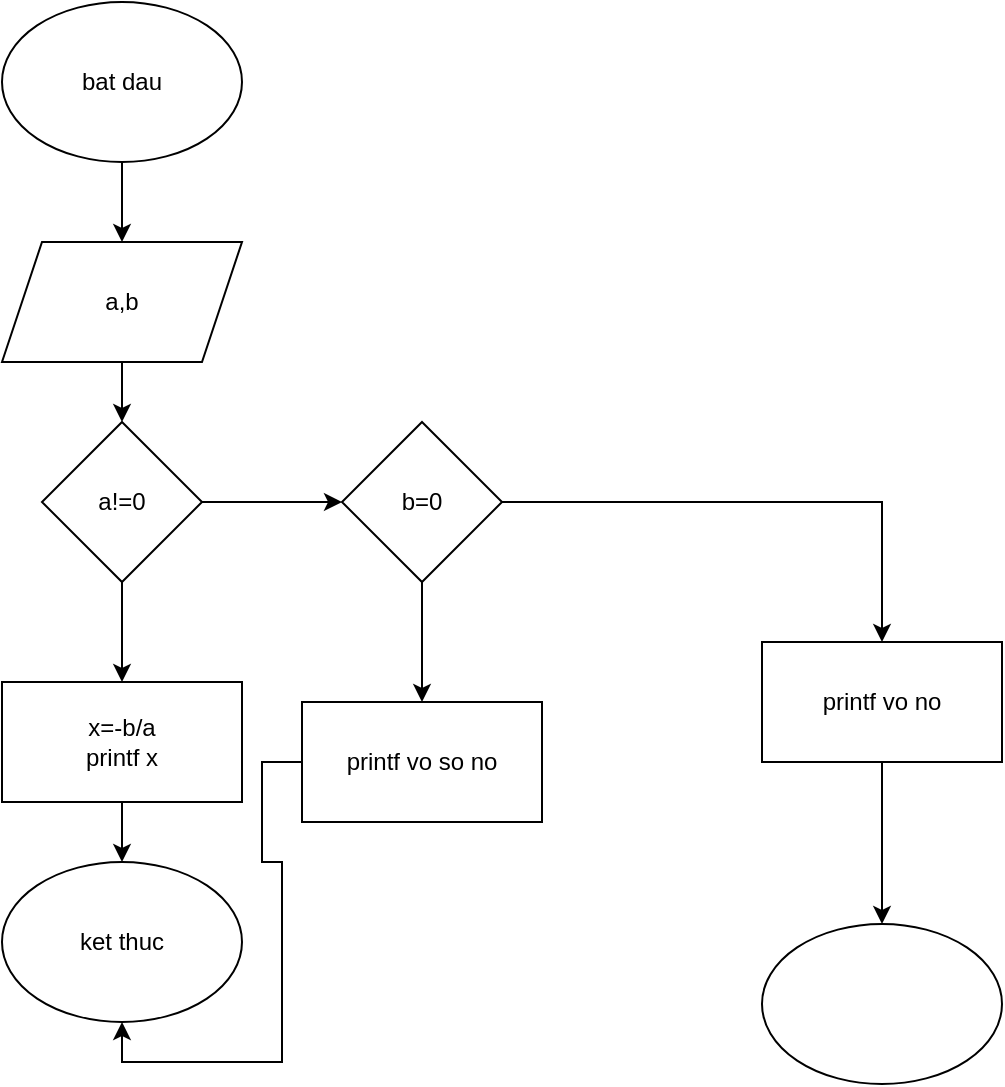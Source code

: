 <mxfile version="24.8.6">
  <diagram name="Page-1" id="RX6thqs5UdjD7-aVRRg_">
    <mxGraphModel dx="430" dy="478" grid="1" gridSize="10" guides="1" tooltips="1" connect="1" arrows="1" fold="1" page="1" pageScale="1" pageWidth="850" pageHeight="1100" math="0" shadow="0">
      <root>
        <mxCell id="0" />
        <mxCell id="1" parent="0" />
        <mxCell id="NGcY1DxJzezFRYTDo-iz-91" style="edgeStyle=orthogonalEdgeStyle;rounded=0;orthogonalLoop=1;jettySize=auto;html=1;" edge="1" parent="1" source="NGcY1DxJzezFRYTDo-iz-90" target="NGcY1DxJzezFRYTDo-iz-92">
          <mxGeometry relative="1" as="geometry">
            <mxPoint x="100" y="330" as="targetPoint" />
          </mxGeometry>
        </mxCell>
        <mxCell id="NGcY1DxJzezFRYTDo-iz-90" value="bat dau" style="ellipse;whiteSpace=wrap;html=1;" vertex="1" parent="1">
          <mxGeometry x="40" y="180" width="120" height="80" as="geometry" />
        </mxCell>
        <mxCell id="NGcY1DxJzezFRYTDo-iz-93" style="edgeStyle=orthogonalEdgeStyle;rounded=0;orthogonalLoop=1;jettySize=auto;html=1;" edge="1" parent="1" source="NGcY1DxJzezFRYTDo-iz-92" target="NGcY1DxJzezFRYTDo-iz-94">
          <mxGeometry relative="1" as="geometry">
            <mxPoint x="100" y="430" as="targetPoint" />
          </mxGeometry>
        </mxCell>
        <mxCell id="NGcY1DxJzezFRYTDo-iz-92" value="a,b" style="shape=parallelogram;perimeter=parallelogramPerimeter;whiteSpace=wrap;html=1;fixedSize=1;" vertex="1" parent="1">
          <mxGeometry x="40" y="300" width="120" height="60" as="geometry" />
        </mxCell>
        <mxCell id="NGcY1DxJzezFRYTDo-iz-95" style="edgeStyle=orthogonalEdgeStyle;rounded=0;orthogonalLoop=1;jettySize=auto;html=1;" edge="1" parent="1" source="NGcY1DxJzezFRYTDo-iz-94" target="NGcY1DxJzezFRYTDo-iz-96">
          <mxGeometry relative="1" as="geometry">
            <mxPoint x="100" y="550" as="targetPoint" />
          </mxGeometry>
        </mxCell>
        <mxCell id="NGcY1DxJzezFRYTDo-iz-99" style="edgeStyle=orthogonalEdgeStyle;rounded=0;orthogonalLoop=1;jettySize=auto;html=1;" edge="1" parent="1" source="NGcY1DxJzezFRYTDo-iz-94">
          <mxGeometry relative="1" as="geometry">
            <mxPoint x="210" y="430" as="targetPoint" />
          </mxGeometry>
        </mxCell>
        <mxCell id="NGcY1DxJzezFRYTDo-iz-94" value="a!=0" style="rhombus;whiteSpace=wrap;html=1;" vertex="1" parent="1">
          <mxGeometry x="60" y="390" width="80" height="80" as="geometry" />
        </mxCell>
        <mxCell id="NGcY1DxJzezFRYTDo-iz-97" style="edgeStyle=orthogonalEdgeStyle;rounded=0;orthogonalLoop=1;jettySize=auto;html=1;" edge="1" parent="1" source="NGcY1DxJzezFRYTDo-iz-96" target="NGcY1DxJzezFRYTDo-iz-98">
          <mxGeometry relative="1" as="geometry">
            <mxPoint x="100" y="650" as="targetPoint" />
          </mxGeometry>
        </mxCell>
        <mxCell id="NGcY1DxJzezFRYTDo-iz-96" value="x=-b/a&lt;div&gt;printf x&lt;/div&gt;" style="rounded=0;whiteSpace=wrap;html=1;" vertex="1" parent="1">
          <mxGeometry x="40" y="520" width="120" height="60" as="geometry" />
        </mxCell>
        <mxCell id="NGcY1DxJzezFRYTDo-iz-98" value="ket thuc" style="ellipse;whiteSpace=wrap;html=1;" vertex="1" parent="1">
          <mxGeometry x="40" y="610" width="120" height="80" as="geometry" />
        </mxCell>
        <mxCell id="NGcY1DxJzezFRYTDo-iz-102" style="edgeStyle=orthogonalEdgeStyle;rounded=0;orthogonalLoop=1;jettySize=auto;html=1;" edge="1" parent="1" source="NGcY1DxJzezFRYTDo-iz-101" target="NGcY1DxJzezFRYTDo-iz-103">
          <mxGeometry relative="1" as="geometry">
            <mxPoint x="250" y="560" as="targetPoint" />
          </mxGeometry>
        </mxCell>
        <mxCell id="NGcY1DxJzezFRYTDo-iz-105" style="edgeStyle=orthogonalEdgeStyle;rounded=0;orthogonalLoop=1;jettySize=auto;html=1;" edge="1" parent="1" source="NGcY1DxJzezFRYTDo-iz-101" target="NGcY1DxJzezFRYTDo-iz-106">
          <mxGeometry relative="1" as="geometry">
            <mxPoint x="480" y="530" as="targetPoint" />
          </mxGeometry>
        </mxCell>
        <mxCell id="NGcY1DxJzezFRYTDo-iz-101" value="b=0" style="rhombus;whiteSpace=wrap;html=1;" vertex="1" parent="1">
          <mxGeometry x="210" y="390" width="80" height="80" as="geometry" />
        </mxCell>
        <mxCell id="NGcY1DxJzezFRYTDo-iz-104" style="edgeStyle=orthogonalEdgeStyle;rounded=0;orthogonalLoop=1;jettySize=auto;html=1;entryX=0.5;entryY=1;entryDx=0;entryDy=0;" edge="1" parent="1" source="NGcY1DxJzezFRYTDo-iz-103" target="NGcY1DxJzezFRYTDo-iz-98">
          <mxGeometry relative="1" as="geometry" />
        </mxCell>
        <mxCell id="NGcY1DxJzezFRYTDo-iz-103" value="printf vo so no" style="rounded=0;whiteSpace=wrap;html=1;" vertex="1" parent="1">
          <mxGeometry x="190" y="530" width="120" height="60" as="geometry" />
        </mxCell>
        <mxCell id="NGcY1DxJzezFRYTDo-iz-107" style="edgeStyle=orthogonalEdgeStyle;rounded=0;orthogonalLoop=1;jettySize=auto;html=1;" edge="1" parent="1" source="NGcY1DxJzezFRYTDo-iz-106" target="NGcY1DxJzezFRYTDo-iz-108">
          <mxGeometry relative="1" as="geometry">
            <mxPoint x="480" y="681" as="targetPoint" />
          </mxGeometry>
        </mxCell>
        <mxCell id="NGcY1DxJzezFRYTDo-iz-106" value="printf vo no" style="rounded=0;whiteSpace=wrap;html=1;" vertex="1" parent="1">
          <mxGeometry x="420" y="500" width="120" height="60" as="geometry" />
        </mxCell>
        <mxCell id="NGcY1DxJzezFRYTDo-iz-108" value="" style="ellipse;whiteSpace=wrap;html=1;" vertex="1" parent="1">
          <mxGeometry x="420" y="641" width="120" height="80" as="geometry" />
        </mxCell>
      </root>
    </mxGraphModel>
  </diagram>
</mxfile>
